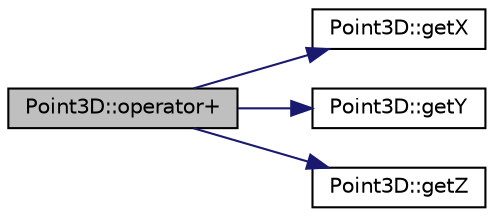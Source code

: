 digraph "Point3D::operator+"
{
  edge [fontname="Helvetica",fontsize="10",labelfontname="Helvetica",labelfontsize="10"];
  node [fontname="Helvetica",fontsize="10",shape=record];
  rankdir="LR";
  Node33 [label="Point3D::operator+",height=0.2,width=0.4,color="black", fillcolor="grey75", style="filled", fontcolor="black"];
  Node33 -> Node34 [color="midnightblue",fontsize="10",style="solid",fontname="Helvetica"];
  Node34 [label="Point3D::getX",height=0.2,width=0.4,color="black", fillcolor="white", style="filled",URL="$classPoint3D.html#a90971c532ee932cf50965529ec027d31",tooltip="Get the x component. "];
  Node33 -> Node35 [color="midnightblue",fontsize="10",style="solid",fontname="Helvetica"];
  Node35 [label="Point3D::getY",height=0.2,width=0.4,color="black", fillcolor="white", style="filled",URL="$classPoint3D.html#af7de04ddd8a9a546096514fd4e6f47dc",tooltip="Get the y component. "];
  Node33 -> Node36 [color="midnightblue",fontsize="10",style="solid",fontname="Helvetica"];
  Node36 [label="Point3D::getZ",height=0.2,width=0.4,color="black", fillcolor="white", style="filled",URL="$classPoint3D.html#a6a1fae3e1d9f984becb119659651f7a2",tooltip="Get the z component. "];
}
